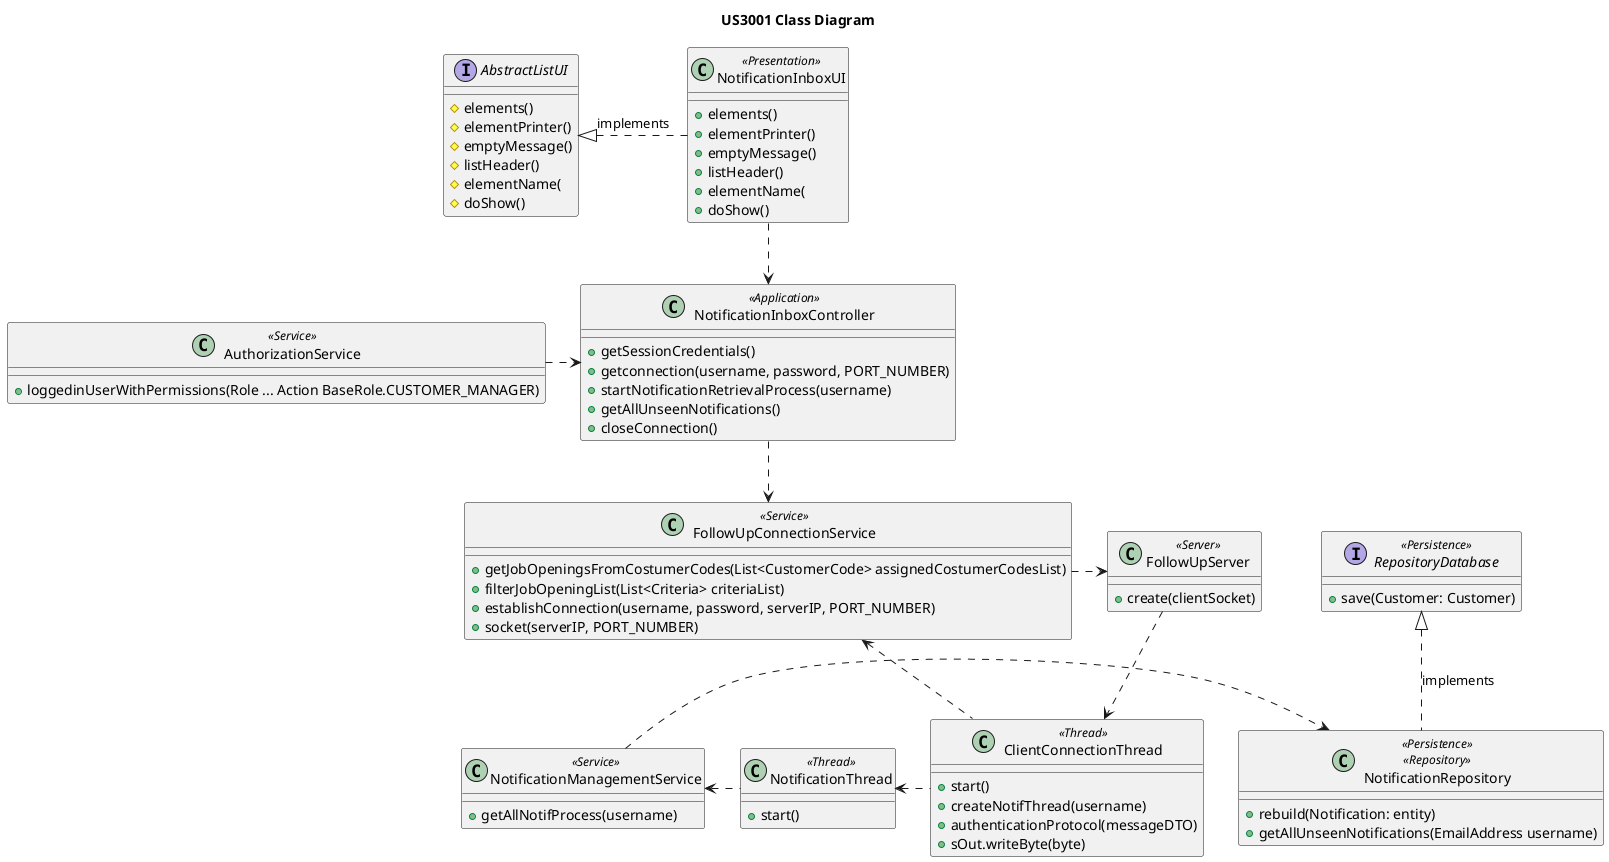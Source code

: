 @startuml US3001_class_diagram
'https://plantuml.com/class-diagram

title US3001 Class Diagram

interface AbstractListUI{
# elements()
# elementPrinter()
# emptyMessage()
# listHeader()
# elementName(
# doShow()
}

class FollowUpConnectionService <<Service>> {
+ getJobOpeningsFromCostumerCodes(List<CustomerCode> assignedCostumerCodesList)
+ filterJobOpeningList(List<Criteria> criteriaList)
+ establishConnection(username, password, serverIP, PORT_NUMBER)
+ socket(serverIP, PORT_NUMBER)
}

class NotificationManagementService <<Service>> {
+ getAllNotifProcess(username)
}

class FollowUpServer <<Server>> {
+ create(clientSocket)
}

class NotificationInboxUI <<Presentation>> {
+ elements()
+ elementPrinter()
+ emptyMessage()
+ listHeader()
+ elementName(
+ doShow()
}

class NotificationInboxController <<Application>> {
+ getSessionCredentials()
+ getconnection(username, password, PORT_NUMBER)
+ startNotificationRetrievalProcess(username)
+ getAllUnseenNotifications()
+ closeConnection()
}

class AuthorizationService <<Service>> {
+ loggedinUserWithPermissions(Role ... Action BaseRole.CUSTOMER_MANAGER)
}

class ClientConnectionThread <<Thread>> {
+ start()
+ createNotifThread(username)
+ authenticationProtocol(messageDTO)
+ sOut.writeByte(byte)
}

class NotificationThread <<Thread>> {
+ start()
}

class NotificationRepository <<Persistence>> <<Repository>> {
+ rebuild(Notification: entity)
+ getAllUnseenNotifications(EmailAddress username)
}

interface RepositoryDatabase <<Persistence>> {
+ save(Customer: Customer)
}


'Associations
'Basic Flow
NotificationInboxUI ..> NotificationInboxController
NotificationInboxController ..> FollowUpConnectionService
FollowUpConnectionService .right.> FollowUpServer
FollowUpServer ..> ClientConnectionThread
ClientConnectionThread .left.> NotificationThread
NotificationThread .left.> NotificationManagementService
NotificationManagementService .right.> NotificationRepository
FollowUpConnectionService <.. ClientConnectionThread

'Interface implementation
RepositoryDatabase <|.. NotificationRepository : implements
AbstractListUI <|.right. NotificationInboxUI : implements

'Authentication
AuthorizationService .right.> NotificationInboxController



@enduml
